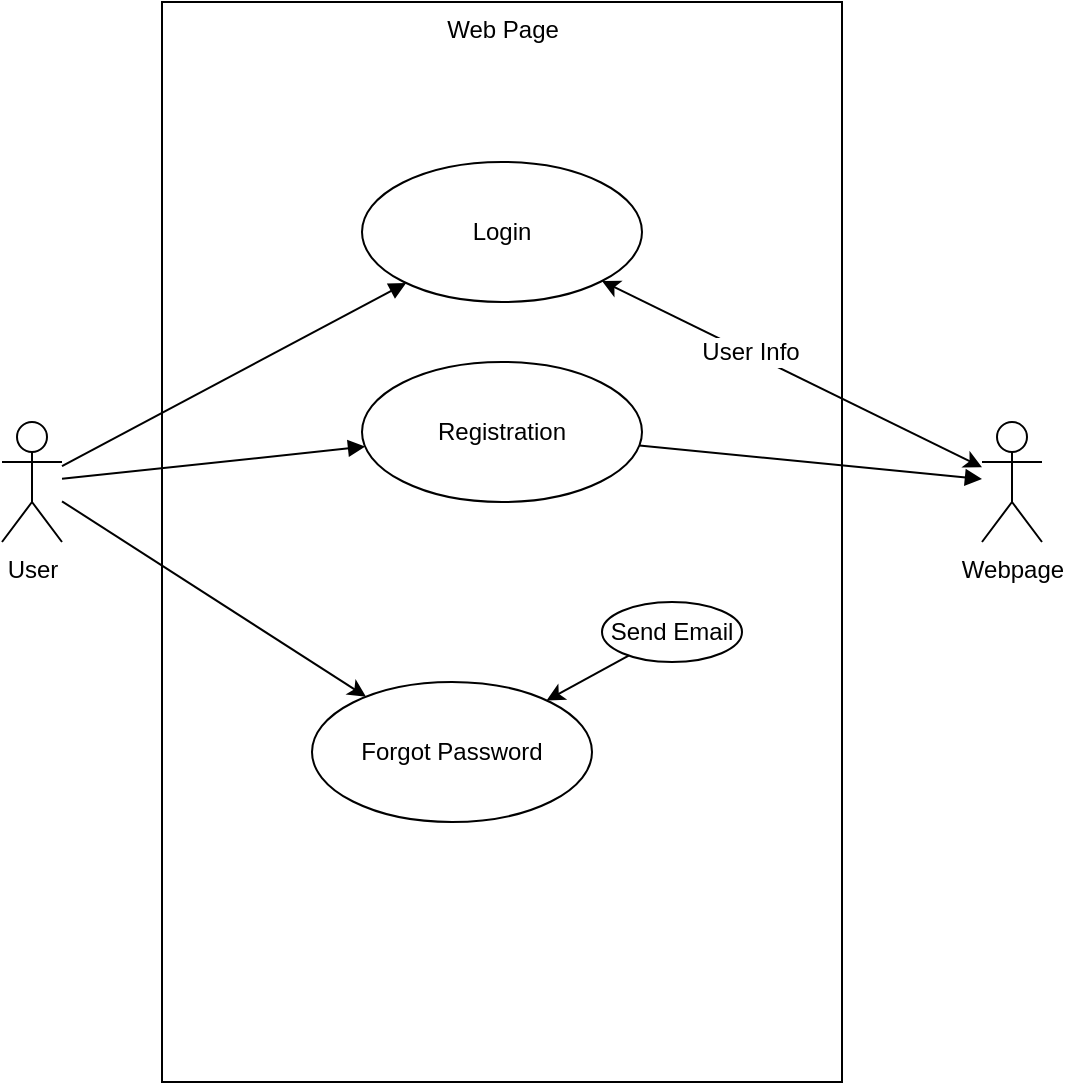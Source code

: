 <mxfile version="20.8.10" type="device"><diagram name="Page-1" id="1ZqazMoyy3VMv1QRAA4w"><mxGraphModel dx="1098" dy="640" grid="1" gridSize="10" guides="1" tooltips="1" connect="1" arrows="1" fold="1" page="1" pageScale="1" pageWidth="850" pageHeight="1100" math="0" shadow="0"><root><mxCell id="0"/><mxCell id="1" parent="0"/><mxCell id="jiz_UH9i7JAJn12Wjhvq-1" value="Webpage" style="shape=umlActor;verticalLabelPosition=bottom;verticalAlign=top;html=1;outlineConnect=0;" vertex="1" parent="1"><mxGeometry x="690" y="230" width="30" height="60" as="geometry"/></mxCell><mxCell id="jiz_UH9i7JAJn12Wjhvq-2" value="User" style="shape=umlActor;verticalLabelPosition=bottom;verticalAlign=top;html=1;outlineConnect=0;" vertex="1" parent="1"><mxGeometry x="200" y="230" width="30" height="60" as="geometry"/></mxCell><mxCell id="jiz_UH9i7JAJn12Wjhvq-3" value="Web Page" style="html=1;horizontal=1;verticalAlign=top;" vertex="1" parent="1"><mxGeometry x="280" y="20" width="340" height="540" as="geometry"/></mxCell><mxCell id="jiz_UH9i7JAJn12Wjhvq-4" value="Login" style="ellipse;whiteSpace=wrap;html=1;fontSize=12;" vertex="1" parent="1"><mxGeometry x="380" y="100" width="140" height="70" as="geometry"/></mxCell><mxCell id="jiz_UH9i7JAJn12Wjhvq-5" value="Registration" style="ellipse;whiteSpace=wrap;html=1;fontSize=12;" vertex="1" parent="1"><mxGeometry x="380" y="200" width="140" height="70" as="geometry"/></mxCell><mxCell id="jiz_UH9i7JAJn12Wjhvq-6" value="" style="html=1;verticalAlign=bottom;endArrow=block;rounded=0;fontSize=12;" edge="1" parent="1" source="jiz_UH9i7JAJn12Wjhvq-2" target="jiz_UH9i7JAJn12Wjhvq-4"><mxGeometry width="80" relative="1" as="geometry"><mxPoint x="380" y="320" as="sourcePoint"/><mxPoint x="460" y="320" as="targetPoint"/></mxGeometry></mxCell><mxCell id="jiz_UH9i7JAJn12Wjhvq-7" value="" style="html=1;verticalAlign=bottom;endArrow=block;rounded=0;fontSize=12;" edge="1" parent="1" source="jiz_UH9i7JAJn12Wjhvq-2" target="jiz_UH9i7JAJn12Wjhvq-5"><mxGeometry width="80" relative="1" as="geometry"><mxPoint x="380" y="320" as="sourcePoint"/><mxPoint x="460" y="320" as="targetPoint"/></mxGeometry></mxCell><mxCell id="jiz_UH9i7JAJn12Wjhvq-8" value="" style="html=1;verticalAlign=bottom;endArrow=block;rounded=0;fontSize=12;" edge="1" parent="1" source="jiz_UH9i7JAJn12Wjhvq-5" target="jiz_UH9i7JAJn12Wjhvq-1"><mxGeometry width="80" relative="1" as="geometry"><mxPoint x="380" y="320" as="sourcePoint"/><mxPoint x="460" y="320" as="targetPoint"/></mxGeometry></mxCell><mxCell id="jiz_UH9i7JAJn12Wjhvq-9" value="" style="endArrow=classic;startArrow=classic;html=1;rounded=0;fontSize=12;" edge="1" parent="1" source="jiz_UH9i7JAJn12Wjhvq-1" target="jiz_UH9i7JAJn12Wjhvq-4"><mxGeometry width="50" height="50" relative="1" as="geometry"><mxPoint x="400" y="340" as="sourcePoint"/><mxPoint x="450" y="290" as="targetPoint"/></mxGeometry></mxCell><mxCell id="jiz_UH9i7JAJn12Wjhvq-10" value="User Info" style="edgeLabel;html=1;align=center;verticalAlign=middle;resizable=0;points=[];fontSize=12;" vertex="1" connectable="0" parent="jiz_UH9i7JAJn12Wjhvq-9"><mxGeometry x="0.224" y="-1" relative="1" as="geometry"><mxPoint as="offset"/></mxGeometry></mxCell><mxCell id="jiz_UH9i7JAJn12Wjhvq-13" value="Forgot Password" style="ellipse;whiteSpace=wrap;html=1;fontSize=12;" vertex="1" parent="1"><mxGeometry x="355" y="360" width="140" height="70" as="geometry"/></mxCell><mxCell id="jiz_UH9i7JAJn12Wjhvq-14" value="Send Email" style="ellipse;whiteSpace=wrap;html=1;fontSize=12;" vertex="1" parent="1"><mxGeometry x="500" y="320" width="70" height="30" as="geometry"/></mxCell><mxCell id="jiz_UH9i7JAJn12Wjhvq-15" value="" style="endArrow=classic;html=1;rounded=0;fontSize=12;" edge="1" parent="1" source="jiz_UH9i7JAJn12Wjhvq-2" target="jiz_UH9i7JAJn12Wjhvq-13"><mxGeometry width="50" height="50" relative="1" as="geometry"><mxPoint x="400" y="340" as="sourcePoint"/><mxPoint x="450" y="290" as="targetPoint"/></mxGeometry></mxCell><mxCell id="jiz_UH9i7JAJn12Wjhvq-16" value="" style="endArrow=classic;html=1;rounded=0;fontSize=12;" edge="1" parent="1" source="jiz_UH9i7JAJn12Wjhvq-14" target="jiz_UH9i7JAJn12Wjhvq-13"><mxGeometry width="50" height="50" relative="1" as="geometry"><mxPoint x="400" y="340" as="sourcePoint"/><mxPoint x="450" y="290" as="targetPoint"/></mxGeometry></mxCell></root></mxGraphModel></diagram></mxfile>